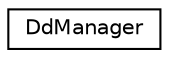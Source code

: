 digraph "Graphical Class Hierarchy"
{
 // LATEX_PDF_SIZE
  edge [fontname="Helvetica",fontsize="10",labelfontname="Helvetica",labelfontsize="10"];
  node [fontname="Helvetica",fontsize="10",shape=record];
  rankdir="LR";
  Node0 [label="DdManager",height=0.2,width=0.4,color="black", fillcolor="white", style="filled",URL="$structDdManager.html",tooltip="Specialized DD symbol table."];
}
